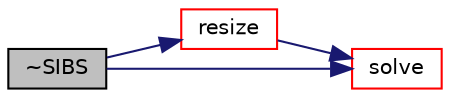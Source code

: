 digraph "~SIBS"
{
  bgcolor="transparent";
  edge [fontname="Helvetica",fontsize="10",labelfontname="Helvetica",labelfontsize="10"];
  node [fontname="Helvetica",fontsize="10",shape=record];
  rankdir="LR";
  Node2 [label="~SIBS",height=0.2,width=0.4,color="black", fillcolor="grey75", style="filled", fontcolor="black"];
  Node2 -> Node3 [color="midnightblue",fontsize="10",style="solid",fontname="Helvetica"];
  Node3 [label="resize",height=0.2,width=0.4,color="red",URL="$a26733.html#a6f8c40b3cee982c73152b661f079e3c4",tooltip="Resize the ODE solver. "];
  Node3 -> Node57 [color="midnightblue",fontsize="10",style="solid",fontname="Helvetica"];
  Node57 [label="solve",height=0.2,width=0.4,color="red",URL="$a26733.html#af8a10009f468a3db8d07f3d8d92e10cb",tooltip="Solve the ODE system as far as possible upto dxTry. "];
  Node2 -> Node57 [color="midnightblue",fontsize="10",style="solid",fontname="Helvetica"];
}
